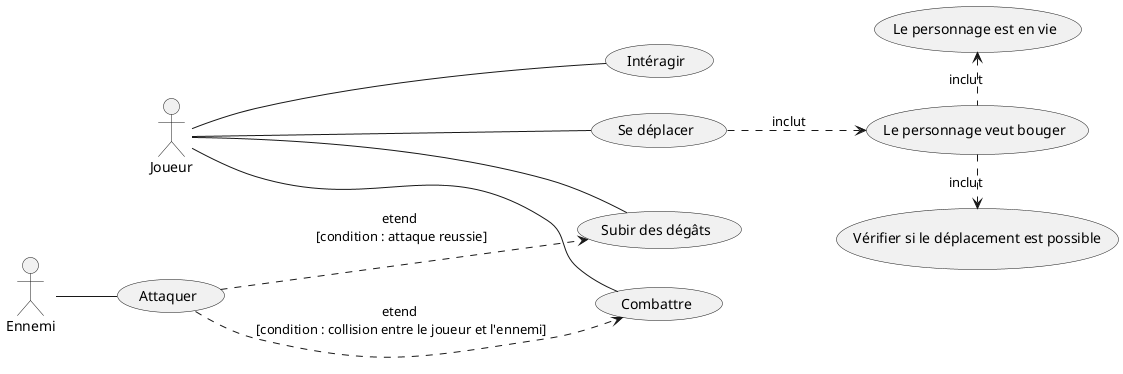 @startuml

left to right direction

actor Joueur
actor Ennemi

:Joueur: -- (Se déplacer)
(Se déplacer) ..> (Le personnage veut bouger) :inclut
(Le personnage veut bouger) .right.> (Vérifier si le déplacement est possible) :inclut
(Le personnage veut bouger) .left.> (Le personnage est en vie) :inclut

:Joueur: -- (Intéragir)
:Joueur: -- (Combattre)
:Joueur: -- (Subir des dégâts)

:Ennemi: -- (Attaquer)
(Attaquer) ..> (Combattre) :etend \n[condition : collision entre le joueur et l'ennemi]
(Attaquer) ..> (Subir des dégâts) :etend \n[condition : attaque reussie]


@enduml

